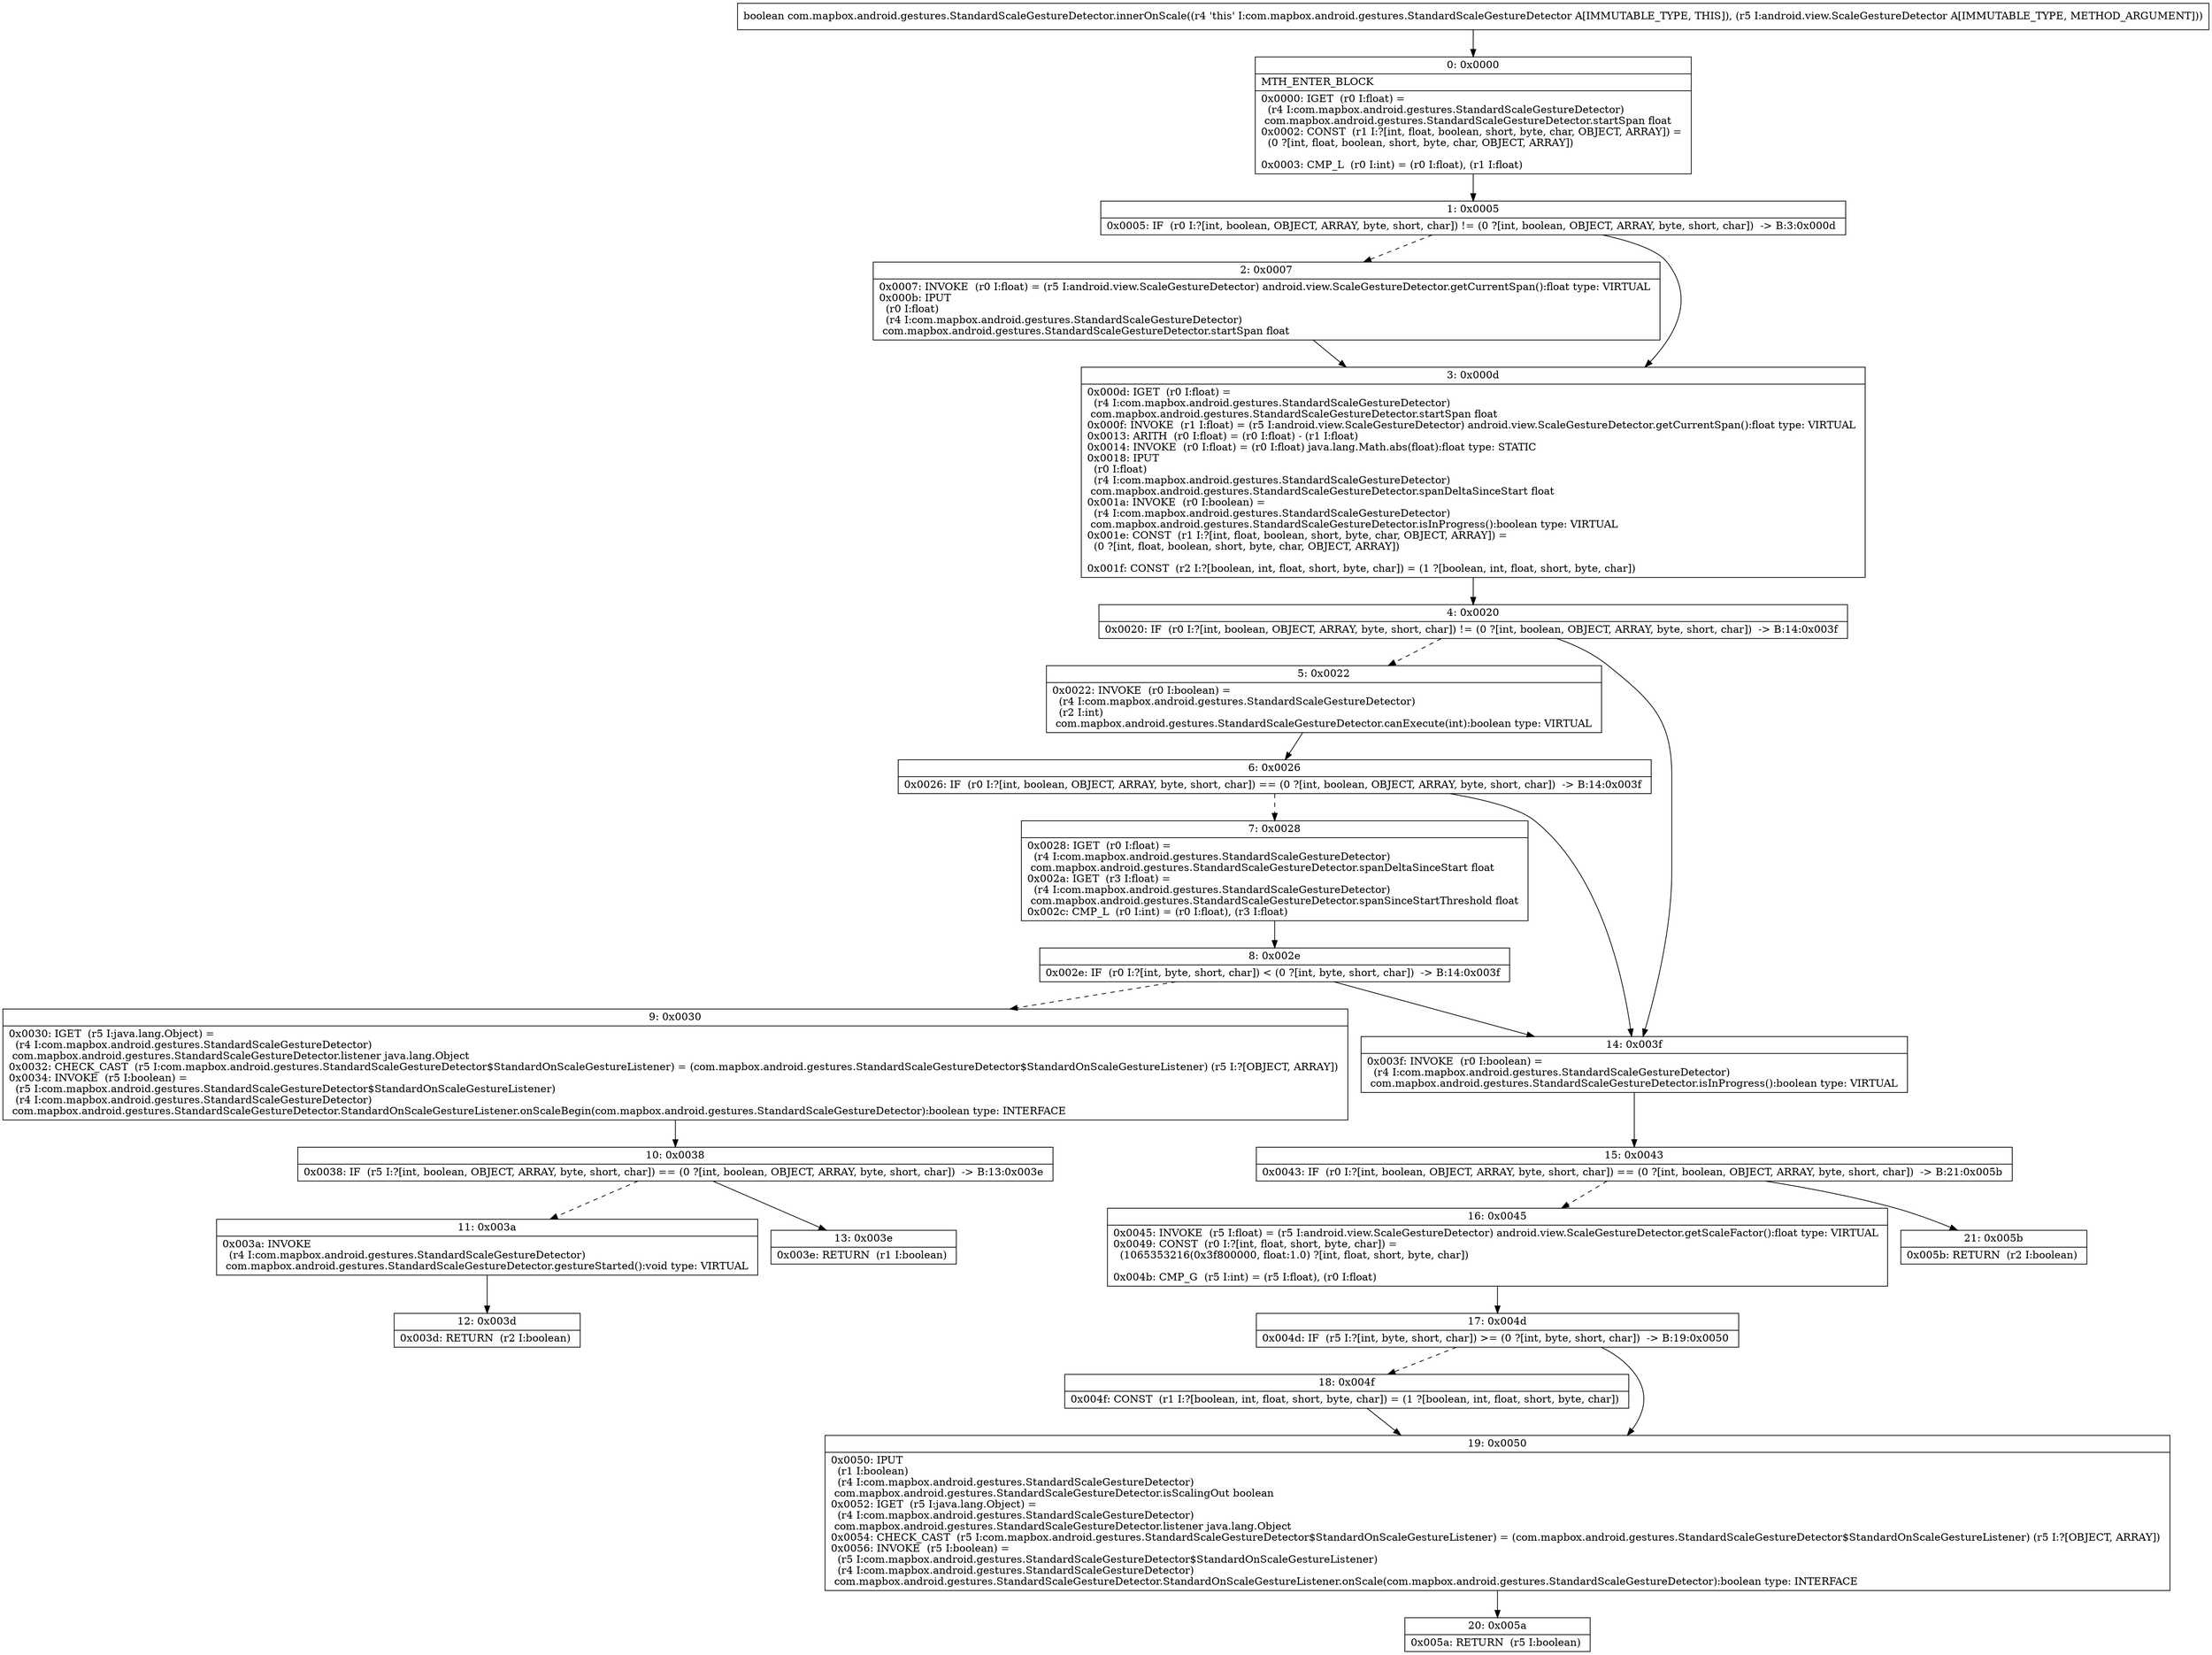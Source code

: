 digraph "CFG forcom.mapbox.android.gestures.StandardScaleGestureDetector.innerOnScale(Landroid\/view\/ScaleGestureDetector;)Z" {
Node_0 [shape=record,label="{0\:\ 0x0000|MTH_ENTER_BLOCK\l|0x0000: IGET  (r0 I:float) = \l  (r4 I:com.mapbox.android.gestures.StandardScaleGestureDetector)\l com.mapbox.android.gestures.StandardScaleGestureDetector.startSpan float \l0x0002: CONST  (r1 I:?[int, float, boolean, short, byte, char, OBJECT, ARRAY]) = \l  (0 ?[int, float, boolean, short, byte, char, OBJECT, ARRAY])\l \l0x0003: CMP_L  (r0 I:int) = (r0 I:float), (r1 I:float) \l}"];
Node_1 [shape=record,label="{1\:\ 0x0005|0x0005: IF  (r0 I:?[int, boolean, OBJECT, ARRAY, byte, short, char]) != (0 ?[int, boolean, OBJECT, ARRAY, byte, short, char])  \-\> B:3:0x000d \l}"];
Node_2 [shape=record,label="{2\:\ 0x0007|0x0007: INVOKE  (r0 I:float) = (r5 I:android.view.ScaleGestureDetector) android.view.ScaleGestureDetector.getCurrentSpan():float type: VIRTUAL \l0x000b: IPUT  \l  (r0 I:float)\l  (r4 I:com.mapbox.android.gestures.StandardScaleGestureDetector)\l com.mapbox.android.gestures.StandardScaleGestureDetector.startSpan float \l}"];
Node_3 [shape=record,label="{3\:\ 0x000d|0x000d: IGET  (r0 I:float) = \l  (r4 I:com.mapbox.android.gestures.StandardScaleGestureDetector)\l com.mapbox.android.gestures.StandardScaleGestureDetector.startSpan float \l0x000f: INVOKE  (r1 I:float) = (r5 I:android.view.ScaleGestureDetector) android.view.ScaleGestureDetector.getCurrentSpan():float type: VIRTUAL \l0x0013: ARITH  (r0 I:float) = (r0 I:float) \- (r1 I:float) \l0x0014: INVOKE  (r0 I:float) = (r0 I:float) java.lang.Math.abs(float):float type: STATIC \l0x0018: IPUT  \l  (r0 I:float)\l  (r4 I:com.mapbox.android.gestures.StandardScaleGestureDetector)\l com.mapbox.android.gestures.StandardScaleGestureDetector.spanDeltaSinceStart float \l0x001a: INVOKE  (r0 I:boolean) = \l  (r4 I:com.mapbox.android.gestures.StandardScaleGestureDetector)\l com.mapbox.android.gestures.StandardScaleGestureDetector.isInProgress():boolean type: VIRTUAL \l0x001e: CONST  (r1 I:?[int, float, boolean, short, byte, char, OBJECT, ARRAY]) = \l  (0 ?[int, float, boolean, short, byte, char, OBJECT, ARRAY])\l \l0x001f: CONST  (r2 I:?[boolean, int, float, short, byte, char]) = (1 ?[boolean, int, float, short, byte, char]) \l}"];
Node_4 [shape=record,label="{4\:\ 0x0020|0x0020: IF  (r0 I:?[int, boolean, OBJECT, ARRAY, byte, short, char]) != (0 ?[int, boolean, OBJECT, ARRAY, byte, short, char])  \-\> B:14:0x003f \l}"];
Node_5 [shape=record,label="{5\:\ 0x0022|0x0022: INVOKE  (r0 I:boolean) = \l  (r4 I:com.mapbox.android.gestures.StandardScaleGestureDetector)\l  (r2 I:int)\l com.mapbox.android.gestures.StandardScaleGestureDetector.canExecute(int):boolean type: VIRTUAL \l}"];
Node_6 [shape=record,label="{6\:\ 0x0026|0x0026: IF  (r0 I:?[int, boolean, OBJECT, ARRAY, byte, short, char]) == (0 ?[int, boolean, OBJECT, ARRAY, byte, short, char])  \-\> B:14:0x003f \l}"];
Node_7 [shape=record,label="{7\:\ 0x0028|0x0028: IGET  (r0 I:float) = \l  (r4 I:com.mapbox.android.gestures.StandardScaleGestureDetector)\l com.mapbox.android.gestures.StandardScaleGestureDetector.spanDeltaSinceStart float \l0x002a: IGET  (r3 I:float) = \l  (r4 I:com.mapbox.android.gestures.StandardScaleGestureDetector)\l com.mapbox.android.gestures.StandardScaleGestureDetector.spanSinceStartThreshold float \l0x002c: CMP_L  (r0 I:int) = (r0 I:float), (r3 I:float) \l}"];
Node_8 [shape=record,label="{8\:\ 0x002e|0x002e: IF  (r0 I:?[int, byte, short, char]) \< (0 ?[int, byte, short, char])  \-\> B:14:0x003f \l}"];
Node_9 [shape=record,label="{9\:\ 0x0030|0x0030: IGET  (r5 I:java.lang.Object) = \l  (r4 I:com.mapbox.android.gestures.StandardScaleGestureDetector)\l com.mapbox.android.gestures.StandardScaleGestureDetector.listener java.lang.Object \l0x0032: CHECK_CAST  (r5 I:com.mapbox.android.gestures.StandardScaleGestureDetector$StandardOnScaleGestureListener) = (com.mapbox.android.gestures.StandardScaleGestureDetector$StandardOnScaleGestureListener) (r5 I:?[OBJECT, ARRAY]) \l0x0034: INVOKE  (r5 I:boolean) = \l  (r5 I:com.mapbox.android.gestures.StandardScaleGestureDetector$StandardOnScaleGestureListener)\l  (r4 I:com.mapbox.android.gestures.StandardScaleGestureDetector)\l com.mapbox.android.gestures.StandardScaleGestureDetector.StandardOnScaleGestureListener.onScaleBegin(com.mapbox.android.gestures.StandardScaleGestureDetector):boolean type: INTERFACE \l}"];
Node_10 [shape=record,label="{10\:\ 0x0038|0x0038: IF  (r5 I:?[int, boolean, OBJECT, ARRAY, byte, short, char]) == (0 ?[int, boolean, OBJECT, ARRAY, byte, short, char])  \-\> B:13:0x003e \l}"];
Node_11 [shape=record,label="{11\:\ 0x003a|0x003a: INVOKE  \l  (r4 I:com.mapbox.android.gestures.StandardScaleGestureDetector)\l com.mapbox.android.gestures.StandardScaleGestureDetector.gestureStarted():void type: VIRTUAL \l}"];
Node_12 [shape=record,label="{12\:\ 0x003d|0x003d: RETURN  (r2 I:boolean) \l}"];
Node_13 [shape=record,label="{13\:\ 0x003e|0x003e: RETURN  (r1 I:boolean) \l}"];
Node_14 [shape=record,label="{14\:\ 0x003f|0x003f: INVOKE  (r0 I:boolean) = \l  (r4 I:com.mapbox.android.gestures.StandardScaleGestureDetector)\l com.mapbox.android.gestures.StandardScaleGestureDetector.isInProgress():boolean type: VIRTUAL \l}"];
Node_15 [shape=record,label="{15\:\ 0x0043|0x0043: IF  (r0 I:?[int, boolean, OBJECT, ARRAY, byte, short, char]) == (0 ?[int, boolean, OBJECT, ARRAY, byte, short, char])  \-\> B:21:0x005b \l}"];
Node_16 [shape=record,label="{16\:\ 0x0045|0x0045: INVOKE  (r5 I:float) = (r5 I:android.view.ScaleGestureDetector) android.view.ScaleGestureDetector.getScaleFactor():float type: VIRTUAL \l0x0049: CONST  (r0 I:?[int, float, short, byte, char]) = \l  (1065353216(0x3f800000, float:1.0) ?[int, float, short, byte, char])\l \l0x004b: CMP_G  (r5 I:int) = (r5 I:float), (r0 I:float) \l}"];
Node_17 [shape=record,label="{17\:\ 0x004d|0x004d: IF  (r5 I:?[int, byte, short, char]) \>= (0 ?[int, byte, short, char])  \-\> B:19:0x0050 \l}"];
Node_18 [shape=record,label="{18\:\ 0x004f|0x004f: CONST  (r1 I:?[boolean, int, float, short, byte, char]) = (1 ?[boolean, int, float, short, byte, char]) \l}"];
Node_19 [shape=record,label="{19\:\ 0x0050|0x0050: IPUT  \l  (r1 I:boolean)\l  (r4 I:com.mapbox.android.gestures.StandardScaleGestureDetector)\l com.mapbox.android.gestures.StandardScaleGestureDetector.isScalingOut boolean \l0x0052: IGET  (r5 I:java.lang.Object) = \l  (r4 I:com.mapbox.android.gestures.StandardScaleGestureDetector)\l com.mapbox.android.gestures.StandardScaleGestureDetector.listener java.lang.Object \l0x0054: CHECK_CAST  (r5 I:com.mapbox.android.gestures.StandardScaleGestureDetector$StandardOnScaleGestureListener) = (com.mapbox.android.gestures.StandardScaleGestureDetector$StandardOnScaleGestureListener) (r5 I:?[OBJECT, ARRAY]) \l0x0056: INVOKE  (r5 I:boolean) = \l  (r5 I:com.mapbox.android.gestures.StandardScaleGestureDetector$StandardOnScaleGestureListener)\l  (r4 I:com.mapbox.android.gestures.StandardScaleGestureDetector)\l com.mapbox.android.gestures.StandardScaleGestureDetector.StandardOnScaleGestureListener.onScale(com.mapbox.android.gestures.StandardScaleGestureDetector):boolean type: INTERFACE \l}"];
Node_20 [shape=record,label="{20\:\ 0x005a|0x005a: RETURN  (r5 I:boolean) \l}"];
Node_21 [shape=record,label="{21\:\ 0x005b|0x005b: RETURN  (r2 I:boolean) \l}"];
MethodNode[shape=record,label="{boolean com.mapbox.android.gestures.StandardScaleGestureDetector.innerOnScale((r4 'this' I:com.mapbox.android.gestures.StandardScaleGestureDetector A[IMMUTABLE_TYPE, THIS]), (r5 I:android.view.ScaleGestureDetector A[IMMUTABLE_TYPE, METHOD_ARGUMENT])) }"];
MethodNode -> Node_0;
Node_0 -> Node_1;
Node_1 -> Node_2[style=dashed];
Node_1 -> Node_3;
Node_2 -> Node_3;
Node_3 -> Node_4;
Node_4 -> Node_5[style=dashed];
Node_4 -> Node_14;
Node_5 -> Node_6;
Node_6 -> Node_7[style=dashed];
Node_6 -> Node_14;
Node_7 -> Node_8;
Node_8 -> Node_9[style=dashed];
Node_8 -> Node_14;
Node_9 -> Node_10;
Node_10 -> Node_11[style=dashed];
Node_10 -> Node_13;
Node_11 -> Node_12;
Node_14 -> Node_15;
Node_15 -> Node_16[style=dashed];
Node_15 -> Node_21;
Node_16 -> Node_17;
Node_17 -> Node_18[style=dashed];
Node_17 -> Node_19;
Node_18 -> Node_19;
Node_19 -> Node_20;
}

